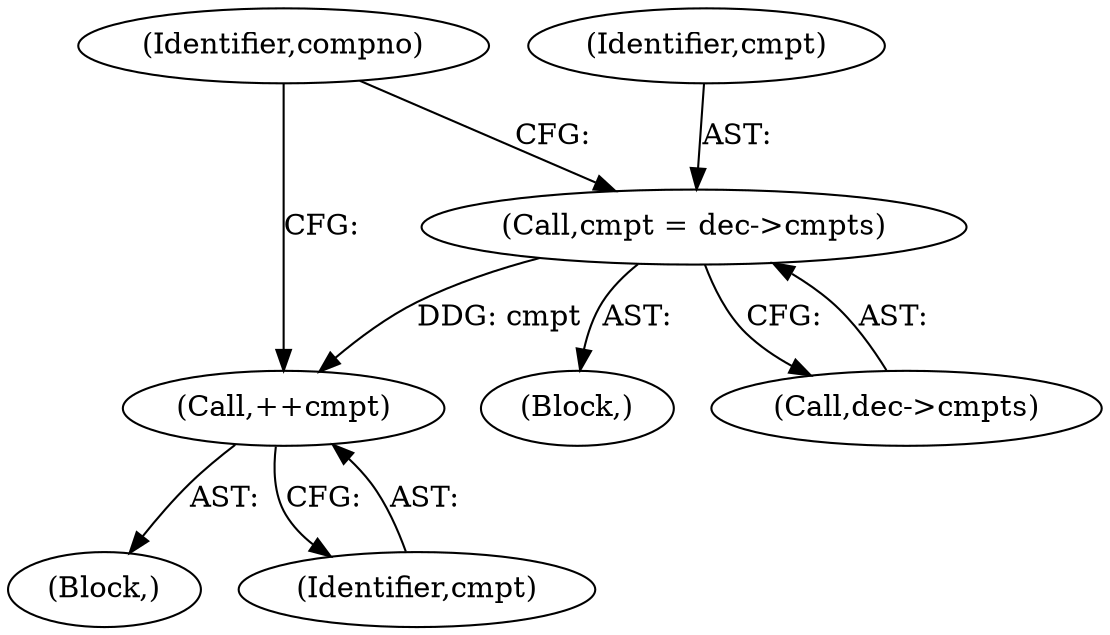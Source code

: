 digraph "0_jasper_dee11ec440d7908d1daf69f40a3324b27cf213ba@pointer" {
"1000574" [label="(Call,++cmpt)"];
"1000558" [label="(Call,cmpt = dec->cmpts)"];
"1000552" [label="(Block,)"];
"1000558" [label="(Call,cmpt = dec->cmpts)"];
"1000560" [label="(Call,dec->cmpts)"];
"1000571" [label="(Block,)"];
"1000564" [label="(Identifier,compno)"];
"1000575" [label="(Identifier,cmpt)"];
"1000559" [label="(Identifier,cmpt)"];
"1000574" [label="(Call,++cmpt)"];
"1000574" -> "1000571"  [label="AST: "];
"1000574" -> "1000575"  [label="CFG: "];
"1000575" -> "1000574"  [label="AST: "];
"1000564" -> "1000574"  [label="CFG: "];
"1000558" -> "1000574"  [label="DDG: cmpt"];
"1000558" -> "1000552"  [label="AST: "];
"1000558" -> "1000560"  [label="CFG: "];
"1000559" -> "1000558"  [label="AST: "];
"1000560" -> "1000558"  [label="AST: "];
"1000564" -> "1000558"  [label="CFG: "];
}
